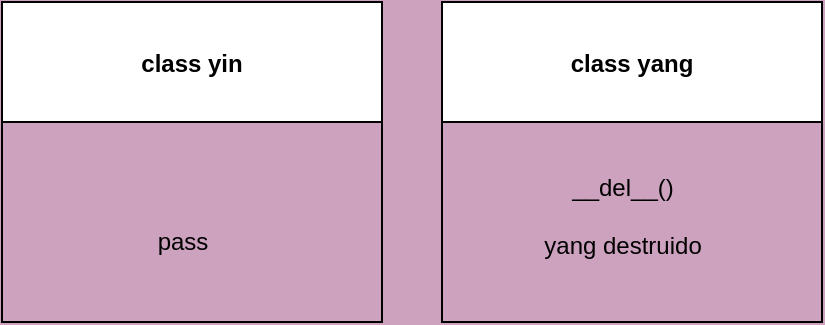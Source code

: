 <mxfile version="17.1.4" type="github">
  <diagram id="SVmGmWAFOM5Arqu3T0cO" name="Page-1">
    <mxGraphModel dx="731" dy="410" grid="1" gridSize="10" guides="1" tooltips="1" connect="1" arrows="1" fold="1" page="1" pageScale="1" pageWidth="827" pageHeight="1169" background="#CDA2BE" math="0" shadow="0">
      <root>
        <mxCell id="0" />
        <mxCell id="1" parent="0" />
        <mxCell id="zMvloheh5RPTCIvXuxh1-1" value="class yin" style="swimlane;startSize=60;" vertex="1" parent="1">
          <mxGeometry x="80" y="120" width="190" height="160" as="geometry" />
        </mxCell>
        <mxCell id="zMvloheh5RPTCIvXuxh1-2" value="pass" style="text;html=1;align=center;verticalAlign=middle;resizable=0;points=[];autosize=1;strokeColor=none;fillColor=none;" vertex="1" parent="zMvloheh5RPTCIvXuxh1-1">
          <mxGeometry x="70" y="110" width="40" height="20" as="geometry" />
        </mxCell>
        <mxCell id="zMvloheh5RPTCIvXuxh1-3" value="class yang" style="swimlane;startSize=60;" vertex="1" parent="1">
          <mxGeometry x="300" y="120" width="190" height="160" as="geometry" />
        </mxCell>
        <mxCell id="zMvloheh5RPTCIvXuxh1-4" value="&lt;br&gt;__del__()&lt;br&gt;&lt;br&gt;yang destruido" style="text;html=1;align=center;verticalAlign=middle;resizable=0;points=[];autosize=1;strokeColor=none;fillColor=none;" vertex="1" parent="zMvloheh5RPTCIvXuxh1-3">
          <mxGeometry x="45" y="70" width="90" height="60" as="geometry" />
        </mxCell>
      </root>
    </mxGraphModel>
  </diagram>
</mxfile>

